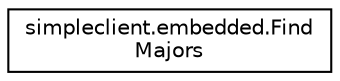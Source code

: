 digraph "Graphical Class Hierarchy"
{
  edge [fontname="Helvetica",fontsize="10",labelfontname="Helvetica",labelfontsize="10"];
  node [fontname="Helvetica",fontsize="10",shape=record];
  rankdir="LR";
  Node0 [label="simpleclient.embedded.Find\lMajors",height=0.2,width=0.4,color="black", fillcolor="white", style="filled",URL="$classsimpleclient_1_1embedded_1_1FindMajors.html"];
}
